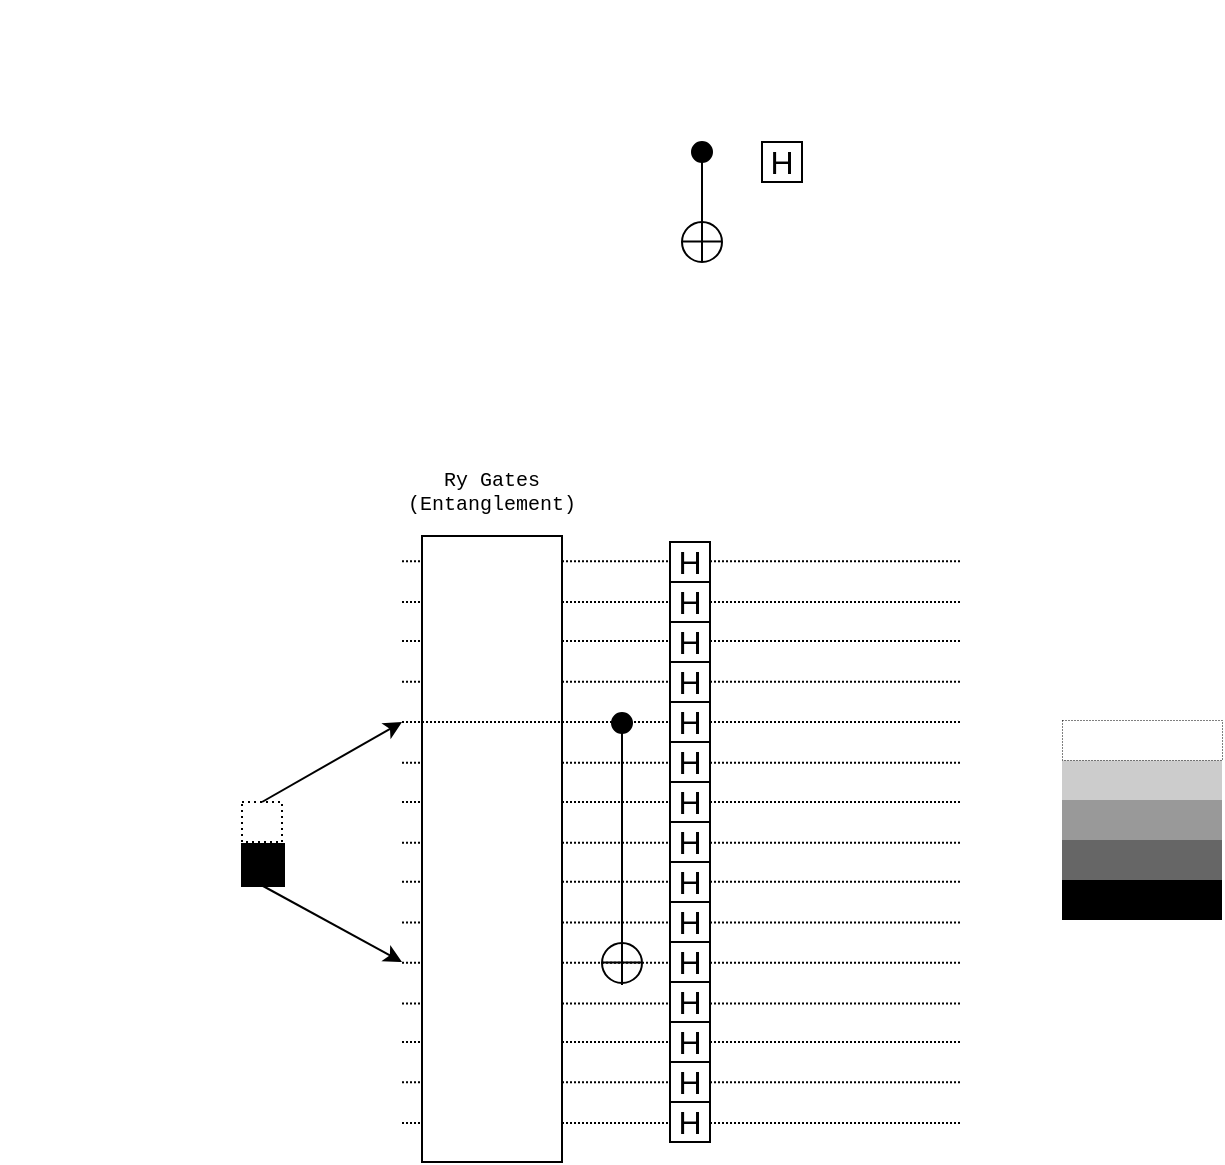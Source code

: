 <mxfile version="22.1.4" type="github">
  <diagram name="Page-1" id="3_SZhPXyhLZ41nryWoxp">
    <mxGraphModel dx="415" dy="281" grid="1" gridSize="10" guides="1" tooltips="1" connect="0" arrows="0" fold="1" page="1" pageScale="1" pageWidth="3300" pageHeight="2339" math="0" shadow="0">
      <root>
        <mxCell id="0" />
        <mxCell id="1" parent="0" />
        <mxCell id="hM2QUH2dccZRRM58M-V_-1" value="" style="whiteSpace=wrap;html=1;aspect=fixed;dashed=1;dashPattern=1 2;" vertex="1" parent="1">
          <mxGeometry x="120" y="400" width="20" height="20" as="geometry" />
        </mxCell>
        <mxCell id="hM2QUH2dccZRRM58M-V_-2" value="" style="whiteSpace=wrap;html=1;aspect=fixed;fillColor=#000000;" vertex="1" parent="1">
          <mxGeometry x="120" y="421" width="21" height="21" as="geometry" />
        </mxCell>
        <mxCell id="hM2QUH2dccZRRM58M-V_-11" value="" style="rounded=0;whiteSpace=wrap;html=1;fillColor=#666666;gradientColor=none;strokeColor=none;" vertex="1" parent="1">
          <mxGeometry x="530" y="419" width="80" height="20" as="geometry" />
        </mxCell>
        <mxCell id="hM2QUH2dccZRRM58M-V_-12" value="" style="rounded=0;whiteSpace=wrap;html=1;fillColor=#000000;strokeColor=none;" vertex="1" parent="1">
          <mxGeometry x="530" y="439" width="80" height="20" as="geometry" />
        </mxCell>
        <mxCell id="hM2QUH2dccZRRM58M-V_-13" value="" style="rounded=0;whiteSpace=wrap;html=1;fillColor=#999999;strokeColor=none;" vertex="1" parent="1">
          <mxGeometry x="530" y="399" width="80" height="20" as="geometry" />
        </mxCell>
        <mxCell id="hM2QUH2dccZRRM58M-V_-14" value="" style="rounded=0;whiteSpace=wrap;html=1;fillColor=#CCCCCC;strokeColor=none;" vertex="1" parent="1">
          <mxGeometry x="530" y="379" width="80" height="20" as="geometry" />
        </mxCell>
        <mxCell id="hM2QUH2dccZRRM58M-V_-15" value="" style="rounded=0;whiteSpace=wrap;html=1;fillColor=#FFFFFF;strokeColor=default;strokeWidth=0.5;dashed=1;dashPattern=1 2;" vertex="1" parent="1">
          <mxGeometry x="530" y="359" width="80" height="20" as="geometry" />
        </mxCell>
        <mxCell id="hM2QUH2dccZRRM58M-V_-16" value="" style="endArrow=none;html=1;rounded=0;dashed=1;dashPattern=1 1;editable=0;" edge="1" parent="1">
          <mxGeometry width="50" height="50" relative="1" as="geometry">
            <mxPoint x="200" y="279.63" as="sourcePoint" />
            <mxPoint x="480" y="279.63" as="targetPoint" />
          </mxGeometry>
        </mxCell>
        <mxCell id="hM2QUH2dccZRRM58M-V_-57" value="" style="endArrow=classic;html=1;rounded=0;exitX=0.5;exitY=0;exitDx=0;exitDy=0;" edge="1" parent="1" source="hM2QUH2dccZRRM58M-V_-1">
          <mxGeometry width="50" height="50" relative="1" as="geometry">
            <mxPoint x="130" y="334" as="sourcePoint" />
            <mxPoint x="200" y="360" as="targetPoint" />
          </mxGeometry>
        </mxCell>
        <mxCell id="hM2QUH2dccZRRM58M-V_-58" value="" style="endArrow=classic;html=1;rounded=0;exitX=0.5;exitY=1;exitDx=0;exitDy=0;" edge="1" parent="1" source="hM2QUH2dccZRRM58M-V_-2">
          <mxGeometry width="50" height="50" relative="1" as="geometry">
            <mxPoint x="140" y="344" as="sourcePoint" />
            <mxPoint x="200" y="480" as="targetPoint" />
          </mxGeometry>
        </mxCell>
        <mxCell id="hM2QUH2dccZRRM58M-V_-64" value="Ry Gates (Entanglement)" style="text;html=1;strokeColor=none;fillColor=none;align=center;verticalAlign=middle;whiteSpace=wrap;rounded=0;fontSize=10;fontFamily=Courier New;" vertex="1" parent="1">
          <mxGeometry x="215" y="230" width="60" height="30" as="geometry" />
        </mxCell>
        <mxCell id="hM2QUH2dccZRRM58M-V_-71" value="" style="ellipse;whiteSpace=wrap;html=1;aspect=fixed;" vertex="1" parent="1">
          <mxGeometry x="NaN" y="NaN" width="NaN" height="10" as="geometry" />
        </mxCell>
        <mxCell id="hM2QUH2dccZRRM58M-V_-72" value="" style="ellipse;whiteSpace=wrap;html=1;aspect=fixed;fillColor=#000000;" vertex="1" parent="1">
          <mxGeometry x="305" y="355.5" width="10" height="10" as="geometry" />
        </mxCell>
        <mxCell id="hM2QUH2dccZRRM58M-V_-73" value="" style="ellipse;whiteSpace=wrap;html=1;aspect=fixed;" vertex="1" parent="1">
          <mxGeometry x="300" y="470.5" width="20" height="20" as="geometry" />
        </mxCell>
        <mxCell id="hM2QUH2dccZRRM58M-V_-74" value="" style="endArrow=none;html=1;rounded=0;dashed=1;dashPattern=1 1;editable=0;" edge="1" parent="1">
          <mxGeometry width="50" height="50" relative="1" as="geometry">
            <mxPoint x="200" y="300" as="sourcePoint" />
            <mxPoint x="480" y="300" as="targetPoint" />
          </mxGeometry>
        </mxCell>
        <mxCell id="hM2QUH2dccZRRM58M-V_-75" value="" style="endArrow=none;html=1;rounded=0;dashed=1;dashPattern=1 1;editable=0;" edge="1" parent="1">
          <mxGeometry width="50" height="50" relative="1" as="geometry">
            <mxPoint x="200" y="319.48" as="sourcePoint" />
            <mxPoint x="480" y="319.48" as="targetPoint" />
          </mxGeometry>
        </mxCell>
        <mxCell id="hM2QUH2dccZRRM58M-V_-76" value="" style="endArrow=none;html=1;rounded=0;dashed=1;dashPattern=1 1;editable=0;" edge="1" parent="1">
          <mxGeometry width="50" height="50" relative="1" as="geometry">
            <mxPoint x="200" y="339.85" as="sourcePoint" />
            <mxPoint x="480" y="339.85" as="targetPoint" />
          </mxGeometry>
        </mxCell>
        <mxCell id="hM2QUH2dccZRRM58M-V_-81" value="" style="endArrow=none;html=1;rounded=0;dashed=1;dashPattern=1 1;editable=0;" edge="1" parent="1" source="hM2QUH2dccZRRM58M-V_-122">
          <mxGeometry width="50" height="50" relative="1" as="geometry">
            <mxPoint x="200" y="360" as="sourcePoint" />
            <mxPoint x="480" y="360" as="targetPoint" />
          </mxGeometry>
        </mxCell>
        <mxCell id="hM2QUH2dccZRRM58M-V_-82" value="" style="endArrow=none;html=1;rounded=0;dashed=1;dashPattern=1 1;editable=0;" edge="1" parent="1">
          <mxGeometry width="50" height="50" relative="1" as="geometry">
            <mxPoint x="200" y="380.37" as="sourcePoint" />
            <mxPoint x="480" y="380.37" as="targetPoint" />
          </mxGeometry>
        </mxCell>
        <mxCell id="hM2QUH2dccZRRM58M-V_-93" value="" style="endArrow=none;html=1;rounded=0;dashed=1;dashPattern=1 1;editable=0;" edge="1" parent="1">
          <mxGeometry width="50" height="50" relative="1" as="geometry">
            <mxPoint x="200" y="400" as="sourcePoint" />
            <mxPoint x="480" y="400" as="targetPoint" />
          </mxGeometry>
        </mxCell>
        <mxCell id="hM2QUH2dccZRRM58M-V_-94" value="" style="endArrow=none;html=1;rounded=0;dashed=1;dashPattern=1 1;editable=0;" edge="1" parent="1">
          <mxGeometry width="50" height="50" relative="1" as="geometry">
            <mxPoint x="200" y="420.37" as="sourcePoint" />
            <mxPoint x="480" y="420.37" as="targetPoint" />
          </mxGeometry>
        </mxCell>
        <mxCell id="hM2QUH2dccZRRM58M-V_-95" value="" style="endArrow=none;html=1;rounded=0;dashed=1;dashPattern=1 1;editable=0;" edge="1" parent="1">
          <mxGeometry width="50" height="50" relative="1" as="geometry">
            <mxPoint x="200" y="439.85" as="sourcePoint" />
            <mxPoint x="480" y="439.85" as="targetPoint" />
          </mxGeometry>
        </mxCell>
        <mxCell id="hM2QUH2dccZRRM58M-V_-96" value="" style="endArrow=none;html=1;rounded=0;dashed=1;dashPattern=1 1;editable=0;" edge="1" parent="1">
          <mxGeometry width="50" height="50" relative="1" as="geometry">
            <mxPoint x="200" y="460.22" as="sourcePoint" />
            <mxPoint x="480" y="460.22" as="targetPoint" />
          </mxGeometry>
        </mxCell>
        <mxCell id="hM2QUH2dccZRRM58M-V_-97" value="" style="endArrow=none;html=1;rounded=0;dashed=1;dashPattern=1 1;editable=0;" edge="1" parent="1">
          <mxGeometry width="50" height="50" relative="1" as="geometry">
            <mxPoint x="200" y="480.37" as="sourcePoint" />
            <mxPoint x="480" y="480.37" as="targetPoint" />
          </mxGeometry>
        </mxCell>
        <mxCell id="hM2QUH2dccZRRM58M-V_-98" value="" style="endArrow=none;html=1;rounded=0;dashed=1;dashPattern=1 1;editable=0;" edge="1" parent="1">
          <mxGeometry width="50" height="50" relative="1" as="geometry">
            <mxPoint x="200" y="500.74" as="sourcePoint" />
            <mxPoint x="480" y="500.74" as="targetPoint" />
          </mxGeometry>
        </mxCell>
        <mxCell id="hM2QUH2dccZRRM58M-V_-99" value="" style="endArrow=none;html=1;rounded=0;dashed=1;dashPattern=1 1;editable=0;" edge="1" parent="1">
          <mxGeometry width="50" height="50" relative="1" as="geometry">
            <mxPoint x="200" y="520" as="sourcePoint" />
            <mxPoint x="480" y="520" as="targetPoint" />
          </mxGeometry>
        </mxCell>
        <mxCell id="hM2QUH2dccZRRM58M-V_-100" value="" style="endArrow=none;html=1;rounded=0;dashed=1;dashPattern=1 1;editable=0;" edge="1" parent="1">
          <mxGeometry width="50" height="50" relative="1" as="geometry">
            <mxPoint x="200" y="540.15" as="sourcePoint" />
            <mxPoint x="480" y="540.15" as="targetPoint" />
          </mxGeometry>
        </mxCell>
        <mxCell id="hM2QUH2dccZRRM58M-V_-101" value="" style="endArrow=none;html=1;rounded=0;dashed=1;dashPattern=1 1;editable=0;" edge="1" parent="1">
          <mxGeometry width="50" height="50" relative="1" as="geometry">
            <mxPoint x="200" y="560.52" as="sourcePoint" />
            <mxPoint x="480" y="560.52" as="targetPoint" />
          </mxGeometry>
        </mxCell>
        <mxCell id="hM2QUH2dccZRRM58M-V_-102" value="" style="endArrow=none;html=1;rounded=0;" edge="1" parent="1">
          <mxGeometry width="50" height="50" relative="1" as="geometry">
            <mxPoint x="300" y="480.3" as="sourcePoint" />
            <mxPoint x="320" y="480.3" as="targetPoint" />
          </mxGeometry>
        </mxCell>
        <mxCell id="hM2QUH2dccZRRM58M-V_-104" value="" style="endArrow=none;html=1;rounded=0;" edge="1" parent="1">
          <mxGeometry width="50" height="50" relative="1" as="geometry">
            <mxPoint x="310" y="491.5" as="sourcePoint" />
            <mxPoint x="310" y="471.5" as="targetPoint" />
          </mxGeometry>
        </mxCell>
        <mxCell id="hM2QUH2dccZRRM58M-V_-105" value="" style="endArrow=none;html=1;rounded=0;" edge="1" parent="1">
          <mxGeometry width="50" height="50" relative="1" as="geometry">
            <mxPoint x="310" y="480.5" as="sourcePoint" />
            <mxPoint x="310" y="365.5" as="targetPoint" />
          </mxGeometry>
        </mxCell>
        <mxCell id="hM2QUH2dccZRRM58M-V_-111" value="" style="ellipse;whiteSpace=wrap;html=1;aspect=fixed;fillColor=#000000;" vertex="1" parent="1">
          <mxGeometry x="345" y="70" width="10" height="10" as="geometry" />
        </mxCell>
        <mxCell id="hM2QUH2dccZRRM58M-V_-112" value="" style="ellipse;whiteSpace=wrap;html=1;aspect=fixed;" vertex="1" parent="1">
          <mxGeometry x="340" y="110" width="20" height="20" as="geometry" />
        </mxCell>
        <mxCell id="hM2QUH2dccZRRM58M-V_-113" value="" style="endArrow=none;html=1;rounded=0;" edge="1" parent="1">
          <mxGeometry width="50" height="50" relative="1" as="geometry">
            <mxPoint x="340" y="119.8" as="sourcePoint" />
            <mxPoint x="360" y="119.8" as="targetPoint" />
          </mxGeometry>
        </mxCell>
        <mxCell id="hM2QUH2dccZRRM58M-V_-114" value="" style="endArrow=none;html=1;rounded=0;" edge="1" parent="1">
          <mxGeometry width="50" height="50" relative="1" as="geometry">
            <mxPoint x="350" y="130" as="sourcePoint" />
            <mxPoint x="350" y="110" as="targetPoint" />
          </mxGeometry>
        </mxCell>
        <mxCell id="hM2QUH2dccZRRM58M-V_-115" value="" style="endArrow=none;html=1;rounded=0;" edge="1" parent="1" target="hM2QUH2dccZRRM58M-V_-111">
          <mxGeometry width="50" height="50" relative="1" as="geometry">
            <mxPoint x="350" y="110" as="sourcePoint" />
            <mxPoint x="370" y="90" as="targetPoint" />
          </mxGeometry>
        </mxCell>
        <mxCell id="hM2QUH2dccZRRM58M-V_-59" value="" style="rounded=0;whiteSpace=wrap;html=1;editable=1;movable=1;resizable=1;rotatable=1;deletable=1;locked=0;connectable=1;" vertex="1" parent="1">
          <mxGeometry x="210" y="267" width="70" height="313" as="geometry" />
        </mxCell>
        <mxCell id="hM2QUH2dccZRRM58M-V_-116" value="&lt;font style=&quot;font-size: 16px;&quot;&gt;H&lt;/font&gt;" style="whiteSpace=wrap;html=1;aspect=fixed;fontSize=16;" vertex="1" parent="1">
          <mxGeometry x="380" y="70" width="20" height="20" as="geometry" />
        </mxCell>
        <mxCell id="hM2QUH2dccZRRM58M-V_-117" value="&lt;font style=&quot;font-size: 16px;&quot;&gt;H&lt;/font&gt;" style="whiteSpace=wrap;html=1;aspect=fixed;fontSize=16;" vertex="1" parent="1">
          <mxGeometry x="334" y="270" width="20" height="20" as="geometry" />
        </mxCell>
        <mxCell id="hM2QUH2dccZRRM58M-V_-118" value="&lt;font style=&quot;font-size: 16px;&quot;&gt;H&lt;/font&gt;" style="whiteSpace=wrap;html=1;aspect=fixed;fontSize=16;" vertex="1" parent="1">
          <mxGeometry x="334" y="290" width="20" height="20" as="geometry" />
        </mxCell>
        <mxCell id="hM2QUH2dccZRRM58M-V_-119" value="&lt;font style=&quot;font-size: 16px;&quot;&gt;H&lt;/font&gt;" style="whiteSpace=wrap;html=1;aspect=fixed;fontSize=16;" vertex="1" parent="1">
          <mxGeometry x="334" y="310" width="20" height="20" as="geometry" />
        </mxCell>
        <mxCell id="hM2QUH2dccZRRM58M-V_-120" value="&lt;font style=&quot;font-size: 16px;&quot;&gt;H&lt;/font&gt;" style="whiteSpace=wrap;html=1;aspect=fixed;fontSize=16;" vertex="1" parent="1">
          <mxGeometry x="334" y="330" width="20" height="20" as="geometry" />
        </mxCell>
        <mxCell id="hM2QUH2dccZRRM58M-V_-121" value="&lt;font style=&quot;font-size: 16px;&quot;&gt;H&lt;/font&gt;" style="whiteSpace=wrap;html=1;aspect=fixed;fontSize=16;" vertex="1" parent="1">
          <mxGeometry x="334" y="370" width="20" height="20" as="geometry" />
        </mxCell>
        <mxCell id="hM2QUH2dccZRRM58M-V_-123" value="" style="endArrow=none;html=1;rounded=0;dashed=1;dashPattern=1 1;editable=0;" edge="1" parent="1" target="hM2QUH2dccZRRM58M-V_-122">
          <mxGeometry width="50" height="50" relative="1" as="geometry">
            <mxPoint x="200" y="360" as="sourcePoint" />
            <mxPoint x="480" y="360" as="targetPoint" />
          </mxGeometry>
        </mxCell>
        <mxCell id="hM2QUH2dccZRRM58M-V_-122" value="&lt;font style=&quot;font-size: 16px;&quot;&gt;H&lt;/font&gt;" style="whiteSpace=wrap;html=1;aspect=fixed;fontSize=16;" vertex="1" parent="1">
          <mxGeometry x="334" y="350" width="20" height="20" as="geometry" />
        </mxCell>
        <mxCell id="hM2QUH2dccZRRM58M-V_-124" value="&lt;font style=&quot;font-size: 16px;&quot;&gt;H&lt;/font&gt;" style="whiteSpace=wrap;html=1;aspect=fixed;fontSize=16;" vertex="1" parent="1">
          <mxGeometry x="334" y="390" width="20" height="20" as="geometry" />
        </mxCell>
        <mxCell id="hM2QUH2dccZRRM58M-V_-125" value="&lt;font style=&quot;font-size: 16px;&quot;&gt;H&lt;/font&gt;" style="whiteSpace=wrap;html=1;aspect=fixed;fontSize=16;" vertex="1" parent="1">
          <mxGeometry x="334" y="410" width="20" height="20" as="geometry" />
        </mxCell>
        <mxCell id="hM2QUH2dccZRRM58M-V_-126" value="&lt;font style=&quot;font-size: 16px;&quot;&gt;H&lt;/font&gt;" style="whiteSpace=wrap;html=1;aspect=fixed;fontSize=16;" vertex="1" parent="1">
          <mxGeometry x="334" y="430" width="20" height="20" as="geometry" />
        </mxCell>
        <mxCell id="hM2QUH2dccZRRM58M-V_-127" value="&lt;font style=&quot;font-size: 16px;&quot;&gt;H&lt;/font&gt;" style="whiteSpace=wrap;html=1;aspect=fixed;fontSize=16;" vertex="1" parent="1">
          <mxGeometry x="334" y="450" width="20" height="20" as="geometry" />
        </mxCell>
        <mxCell id="hM2QUH2dccZRRM58M-V_-128" value="&lt;font style=&quot;font-size: 16px;&quot;&gt;H&lt;/font&gt;" style="whiteSpace=wrap;html=1;aspect=fixed;fontSize=16;" vertex="1" parent="1">
          <mxGeometry x="334" y="490" width="20" height="20" as="geometry" />
        </mxCell>
        <mxCell id="hM2QUH2dccZRRM58M-V_-129" value="&lt;font style=&quot;font-size: 16px;&quot;&gt;H&lt;/font&gt;" style="whiteSpace=wrap;html=1;aspect=fixed;fontSize=16;" vertex="1" parent="1">
          <mxGeometry x="334" y="470" width="20" height="20" as="geometry" />
        </mxCell>
        <mxCell id="hM2QUH2dccZRRM58M-V_-130" value="&lt;font style=&quot;font-size: 16px;&quot;&gt;H&lt;/font&gt;" style="whiteSpace=wrap;html=1;aspect=fixed;fontSize=16;" vertex="1" parent="1">
          <mxGeometry x="334" y="510" width="20" height="20" as="geometry" />
        </mxCell>
        <mxCell id="hM2QUH2dccZRRM58M-V_-131" value="&lt;font style=&quot;font-size: 16px;&quot;&gt;H&lt;/font&gt;" style="whiteSpace=wrap;html=1;aspect=fixed;fontSize=16;" vertex="1" parent="1">
          <mxGeometry x="334" y="550" width="20" height="20" as="geometry" />
        </mxCell>
        <mxCell id="hM2QUH2dccZRRM58M-V_-132" value="&lt;font style=&quot;font-size: 16px;&quot;&gt;H&lt;/font&gt;" style="whiteSpace=wrap;html=1;aspect=fixed;fontSize=16;" vertex="1" parent="1">
          <mxGeometry x="334" y="530" width="20" height="20" as="geometry" />
        </mxCell>
      </root>
    </mxGraphModel>
  </diagram>
</mxfile>
